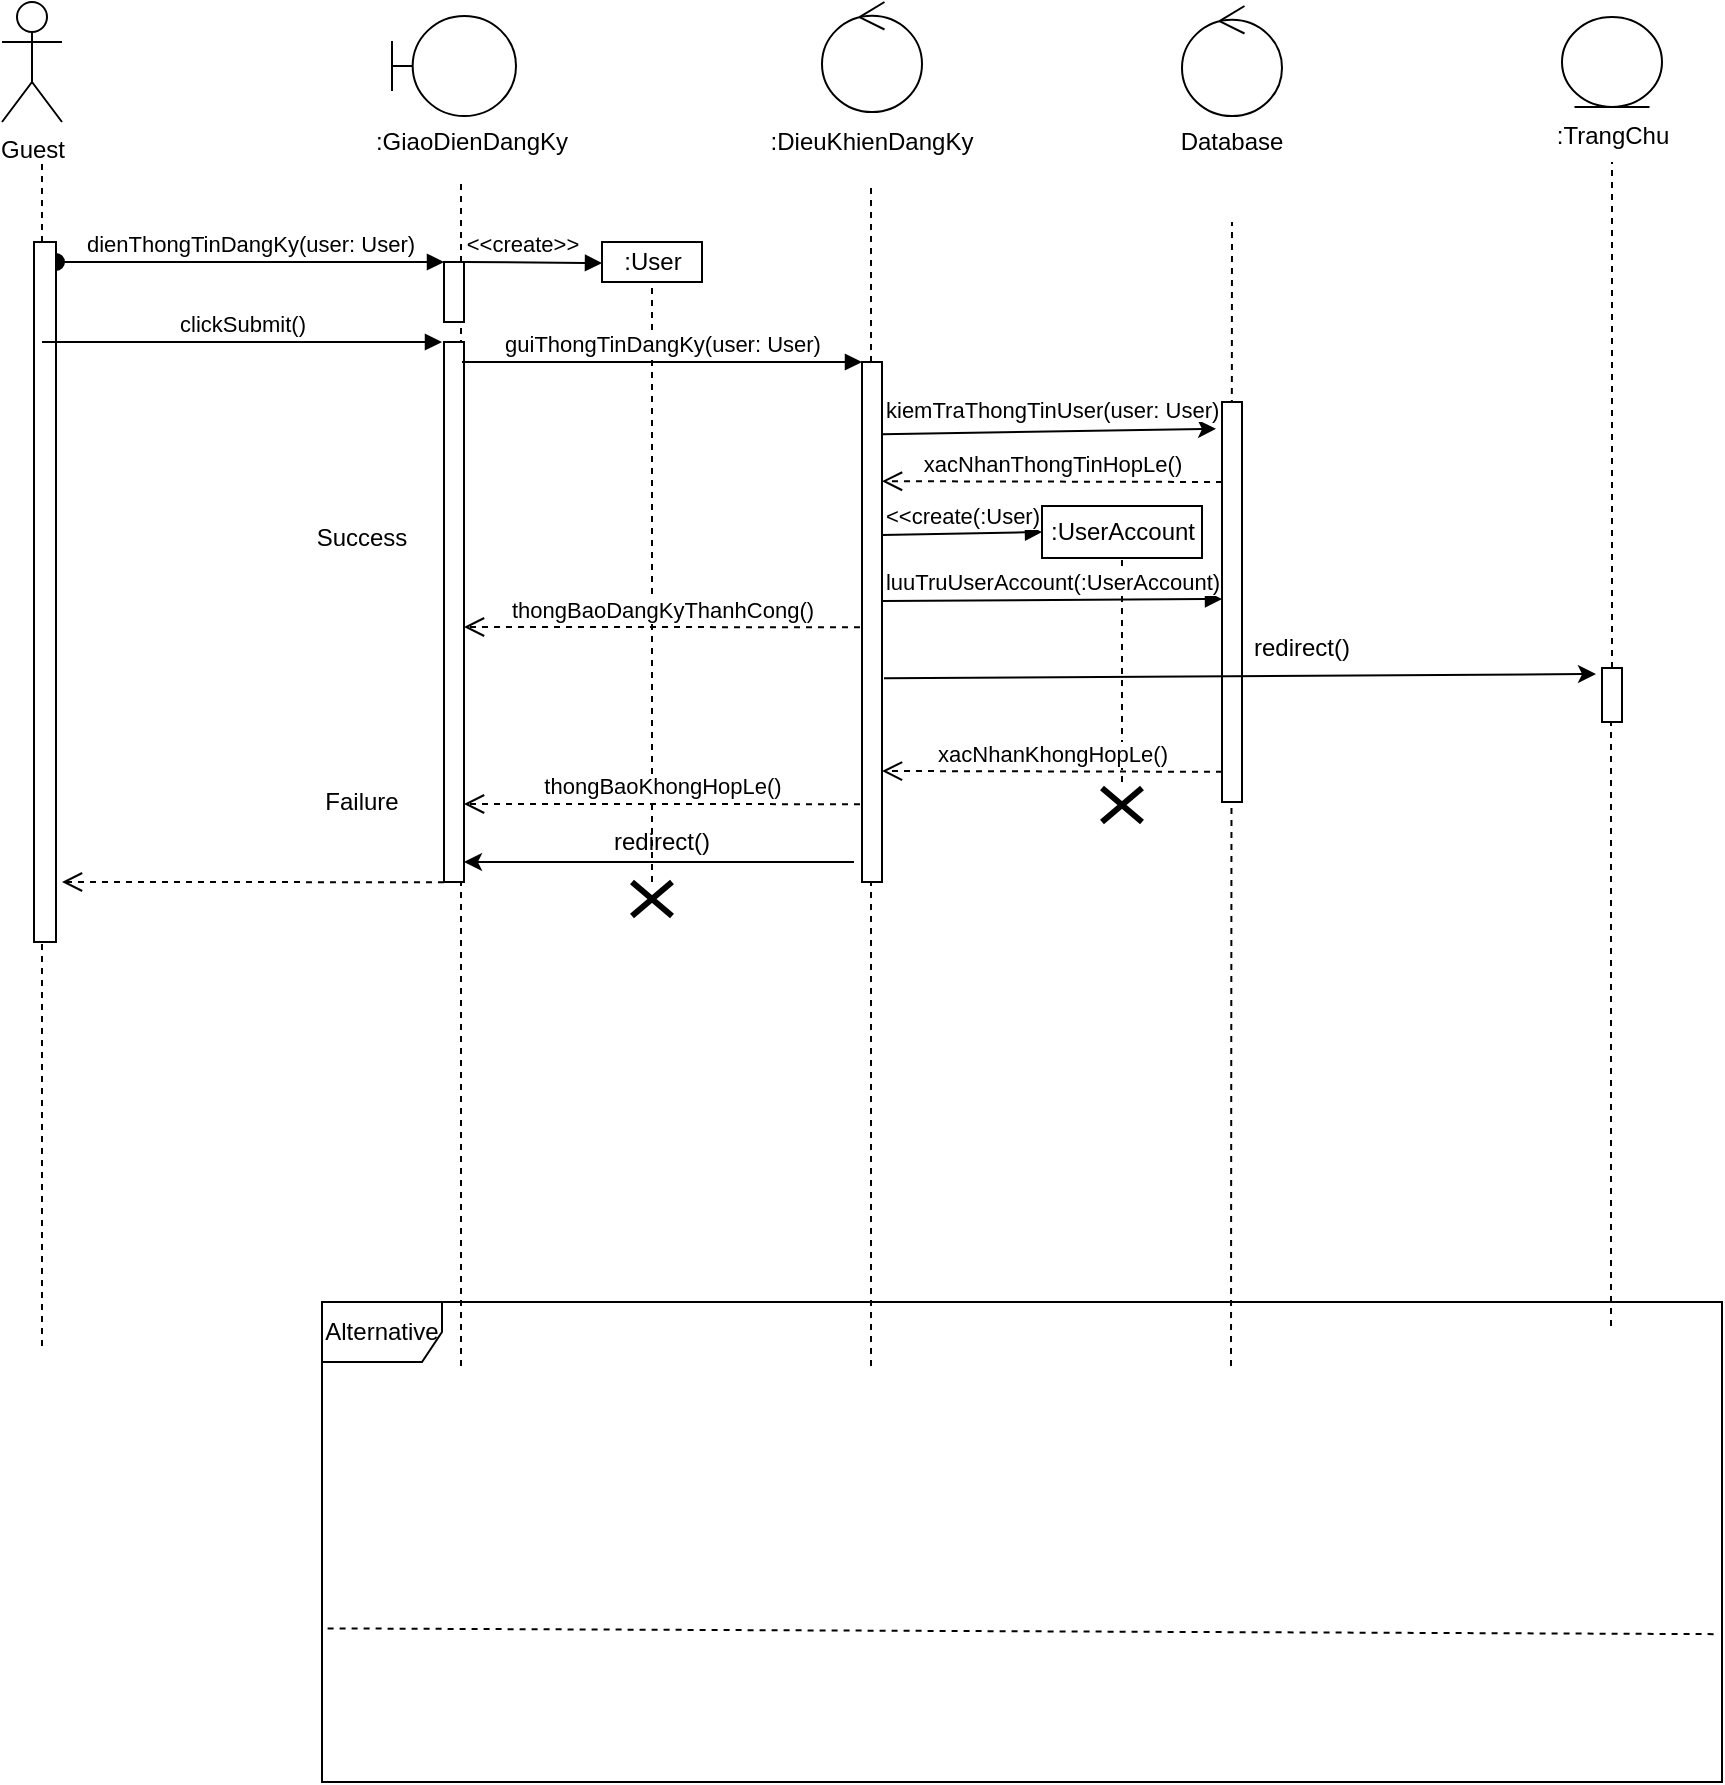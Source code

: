 <mxfile version="13.9.2" type="github">
  <diagram id="Mi9xJWpBx_9w5uoCApjv" name="Page-1">
    <mxGraphModel dx="1036" dy="462" grid="1" gridSize="10" guides="1" tooltips="1" connect="1" arrows="1" fold="1" page="1" pageScale="1" pageWidth="850" pageHeight="1100" math="0" shadow="0">
      <root>
        <mxCell id="0" />
        <mxCell id="1" parent="0" />
        <mxCell id="ChHka1Q7cJeoMfEFUiVF-15" value="" style="endArrow=none;dashed=1;html=1;entryX=0.5;entryY=1;entryDx=0;entryDy=0;" edge="1" parent="1" target="g6qYfJalkcrM1z8YLCrI-48">
          <mxGeometry width="50" height="50" relative="1" as="geometry">
            <mxPoint x="630" y="430" as="sourcePoint" />
            <mxPoint x="405" y="190" as="targetPoint" />
          </mxGeometry>
        </mxCell>
        <mxCell id="ChHka1Q7cJeoMfEFUiVF-12" value="" style="endArrow=none;dashed=1;html=1;entryX=0.5;entryY=1;entryDx=0;entryDy=0;" edge="1" parent="1" source="ChHka1Q7cJeoMfEFUiVF-13" target="g6qYfJalkcrM1z8YLCrI-30">
          <mxGeometry width="50" height="50" relative="1" as="geometry">
            <mxPoint x="395" y="370" as="sourcePoint" />
            <mxPoint x="410" y="270" as="targetPoint" />
          </mxGeometry>
        </mxCell>
        <mxCell id="g6qYfJalkcrM1z8YLCrI-1" value="Guest" style="shape=umlActor;verticalLabelPosition=bottom;verticalAlign=top;html=1;outlineConnect=0;" parent="1" vertex="1">
          <mxGeometry x="70" y="40" width="30" height="60" as="geometry" />
        </mxCell>
        <mxCell id="g6qYfJalkcrM1z8YLCrI-2" value="" style="endArrow=none;dashed=1;html=1;" parent="1" source="g6qYfJalkcrM1z8YLCrI-19" edge="1">
          <mxGeometry width="50" height="50" relative="1" as="geometry">
            <mxPoint x="90" y="712" as="sourcePoint" />
            <mxPoint x="90" y="120" as="targetPoint" />
          </mxGeometry>
        </mxCell>
        <mxCell id="g6qYfJalkcrM1z8YLCrI-3" value="" style="shape=umlBoundary;whiteSpace=wrap;html=1;" parent="1" vertex="1">
          <mxGeometry x="265" y="47" width="62" height="50" as="geometry" />
        </mxCell>
        <mxCell id="g6qYfJalkcrM1z8YLCrI-4" value="" style="ellipse;shape=umlControl;whiteSpace=wrap;html=1;" parent="1" vertex="1">
          <mxGeometry x="480" y="40" width="50" height="55" as="geometry" />
        </mxCell>
        <mxCell id="g6qYfJalkcrM1z8YLCrI-5" value="" style="ellipse;shape=umlEntity;whiteSpace=wrap;html=1;" parent="1" vertex="1">
          <mxGeometry x="850" y="47.5" width="50" height="45" as="geometry" />
        </mxCell>
        <mxCell id="g6qYfJalkcrM1z8YLCrI-6" value="" style="endArrow=none;dashed=1;html=1;" parent="1" edge="1">
          <mxGeometry width="50" height="50" relative="1" as="geometry">
            <mxPoint x="299.5" y="722" as="sourcePoint" />
            <mxPoint x="299.5" y="130" as="targetPoint" />
          </mxGeometry>
        </mxCell>
        <mxCell id="g6qYfJalkcrM1z8YLCrI-8" value=":GiaoDienDangKy" style="text;html=1;strokeColor=none;fillColor=none;align=center;verticalAlign=middle;whiteSpace=wrap;rounded=0;" parent="1" vertex="1">
          <mxGeometry x="280" y="100" width="50" height="20" as="geometry" />
        </mxCell>
        <mxCell id="g6qYfJalkcrM1z8YLCrI-9" value=":DieuKhienDangKy" style="text;html=1;strokeColor=none;fillColor=none;align=center;verticalAlign=middle;whiteSpace=wrap;rounded=0;" parent="1" vertex="1">
          <mxGeometry x="485" y="100" width="40" height="20" as="geometry" />
        </mxCell>
        <mxCell id="g6qYfJalkcrM1z8YLCrI-11" value="" style="ellipse;shape=umlControl;whiteSpace=wrap;html=1;" parent="1" vertex="1">
          <mxGeometry x="660" y="42" width="50" height="55" as="geometry" />
        </mxCell>
        <mxCell id="g6qYfJalkcrM1z8YLCrI-12" value="Database" style="text;html=1;strokeColor=none;fillColor=none;align=center;verticalAlign=middle;whiteSpace=wrap;rounded=0;" parent="1" vertex="1">
          <mxGeometry x="665" y="100" width="40" height="20" as="geometry" />
        </mxCell>
        <mxCell id="g6qYfJalkcrM1z8YLCrI-13" value=":TrangChu" style="text;html=1;strokeColor=none;fillColor=none;align=center;verticalAlign=middle;whiteSpace=wrap;rounded=0;" parent="1" vertex="1">
          <mxGeometry x="837.5" y="97" width="75" height="20" as="geometry" />
        </mxCell>
        <mxCell id="g6qYfJalkcrM1z8YLCrI-14" value="" style="endArrow=none;dashed=1;html=1;" parent="1" source="g6qYfJalkcrM1z8YLCrI-27" edge="1">
          <mxGeometry width="50" height="50" relative="1" as="geometry">
            <mxPoint x="504.5" y="722" as="sourcePoint" />
            <mxPoint x="504.5" y="130" as="targetPoint" />
          </mxGeometry>
        </mxCell>
        <mxCell id="g6qYfJalkcrM1z8YLCrI-16" value="" style="endArrow=none;dashed=1;html=1;" parent="1" edge="1">
          <mxGeometry width="50" height="50" relative="1" as="geometry">
            <mxPoint x="684.5" y="722" as="sourcePoint" />
            <mxPoint x="685" y="150" as="targetPoint" />
          </mxGeometry>
        </mxCell>
        <mxCell id="g6qYfJalkcrM1z8YLCrI-17" value="" style="html=1;points=[];perimeter=orthogonalPerimeter;" parent="1" vertex="1">
          <mxGeometry x="291" y="170" width="10" height="30" as="geometry" />
        </mxCell>
        <mxCell id="g6qYfJalkcrM1z8YLCrI-18" value="dienThongTinDangKy(user: User)" style="html=1;verticalAlign=bottom;startArrow=oval;endArrow=block;startSize=8;" parent="1" source="g6qYfJalkcrM1z8YLCrI-19" target="g6qYfJalkcrM1z8YLCrI-17" edge="1">
          <mxGeometry relative="1" as="geometry">
            <mxPoint x="100" y="210" as="sourcePoint" />
            <Array as="points">
              <mxPoint x="130" y="170" />
            </Array>
          </mxGeometry>
        </mxCell>
        <mxCell id="g6qYfJalkcrM1z8YLCrI-19" value="" style="html=1;points=[];perimeter=orthogonalPerimeter;" parent="1" vertex="1">
          <mxGeometry x="86" y="160" width="11" height="350" as="geometry" />
        </mxCell>
        <mxCell id="g6qYfJalkcrM1z8YLCrI-20" value="" style="endArrow=none;dashed=1;html=1;" parent="1" target="g6qYfJalkcrM1z8YLCrI-19" edge="1">
          <mxGeometry width="50" height="50" relative="1" as="geometry">
            <mxPoint x="90" y="712" as="sourcePoint" />
            <mxPoint x="90" y="120" as="targetPoint" />
          </mxGeometry>
        </mxCell>
        <mxCell id="g6qYfJalkcrM1z8YLCrI-21" value="clickSubmit()" style="html=1;verticalAlign=bottom;endArrow=block;" parent="1" edge="1">
          <mxGeometry width="80" relative="1" as="geometry">
            <mxPoint x="90" y="210" as="sourcePoint" />
            <mxPoint x="290" y="210" as="targetPoint" />
          </mxGeometry>
        </mxCell>
        <mxCell id="g6qYfJalkcrM1z8YLCrI-23" value="" style="html=1;points=[];perimeter=orthogonalPerimeter;" parent="1" vertex="1">
          <mxGeometry x="291" y="210" width="10" height="270" as="geometry" />
        </mxCell>
        <mxCell id="g6qYfJalkcrM1z8YLCrI-26" value="guiThongTinDangKy(user: User)" style="html=1;verticalAlign=bottom;endArrow=block;" parent="1" edge="1">
          <mxGeometry width="80" relative="1" as="geometry">
            <mxPoint x="300" y="220" as="sourcePoint" />
            <mxPoint x="500" y="220" as="targetPoint" />
          </mxGeometry>
        </mxCell>
        <mxCell id="g6qYfJalkcrM1z8YLCrI-27" value="" style="html=1;points=[];perimeter=orthogonalPerimeter;" parent="1" vertex="1">
          <mxGeometry x="500" y="220" width="10" height="260" as="geometry" />
        </mxCell>
        <mxCell id="g6qYfJalkcrM1z8YLCrI-28" value="" style="endArrow=none;dashed=1;html=1;" parent="1" target="g6qYfJalkcrM1z8YLCrI-27" edge="1">
          <mxGeometry width="50" height="50" relative="1" as="geometry">
            <mxPoint x="504.5" y="722" as="sourcePoint" />
            <mxPoint x="504.5" y="130" as="targetPoint" />
          </mxGeometry>
        </mxCell>
        <mxCell id="g6qYfJalkcrM1z8YLCrI-29" value="&amp;lt;&amp;lt;create&amp;gt;&amp;gt;" style="html=1;verticalAlign=bottom;endArrow=block;" parent="1" edge="1">
          <mxGeometry x="-0.159" width="80" relative="1" as="geometry">
            <mxPoint x="301" y="170" as="sourcePoint" />
            <mxPoint x="370" y="170.5" as="targetPoint" />
            <mxPoint as="offset" />
          </mxGeometry>
        </mxCell>
        <mxCell id="g6qYfJalkcrM1z8YLCrI-30" value=":User" style="html=1;" parent="1" vertex="1">
          <mxGeometry x="370" y="160" width="50" height="20" as="geometry" />
        </mxCell>
        <mxCell id="g6qYfJalkcrM1z8YLCrI-31" value="" style="html=1;points=[];perimeter=orthogonalPerimeter;" parent="1" vertex="1">
          <mxGeometry x="680" y="240" width="10" height="200" as="geometry" />
        </mxCell>
        <mxCell id="g6qYfJalkcrM1z8YLCrI-38" value="xacNhanThongTinHopLe()" style="html=1;verticalAlign=bottom;endArrow=open;dashed=1;endSize=8;entryX=1.2;entryY=0.282;entryDx=0;entryDy=0;entryPerimeter=0;" parent="1" edge="1">
          <mxGeometry relative="1" as="geometry">
            <mxPoint x="510" y="279.6" as="targetPoint" />
            <mxPoint x="680" y="280" as="sourcePoint" />
          </mxGeometry>
        </mxCell>
        <mxCell id="g6qYfJalkcrM1z8YLCrI-39" value="thongBaoDangKyThanhCong()" style="html=1;verticalAlign=bottom;endArrow=open;dashed=1;endSize=8;entryX=1.2;entryY=0.282;entryDx=0;entryDy=0;entryPerimeter=0;exitX=-0.1;exitY=0.267;exitDx=0;exitDy=0;exitPerimeter=0;" parent="1" edge="1">
          <mxGeometry relative="1" as="geometry">
            <mxPoint x="301" y="352.5" as="targetPoint" />
            <mxPoint x="499" y="352.6" as="sourcePoint" />
          </mxGeometry>
        </mxCell>
        <mxCell id="g6qYfJalkcrM1z8YLCrI-41" value="xacNhanKhongHopLe()" style="html=1;verticalAlign=bottom;endArrow=open;dashed=1;endSize=8;entryX=1.2;entryY=0.282;entryDx=0;entryDy=0;entryPerimeter=0;" parent="1" edge="1">
          <mxGeometry relative="1" as="geometry">
            <mxPoint x="510" y="424.5" as="targetPoint" />
            <mxPoint x="680" y="424.9" as="sourcePoint" />
          </mxGeometry>
        </mxCell>
        <mxCell id="g6qYfJalkcrM1z8YLCrI-42" value="thongBaoKhongHopLe()" style="html=1;verticalAlign=bottom;endArrow=open;dashed=1;endSize=8;entryX=1.2;entryY=0.282;entryDx=0;entryDy=0;entryPerimeter=0;exitX=-0.1;exitY=0.364;exitDx=0;exitDy=0;exitPerimeter=0;" parent="1" edge="1">
          <mxGeometry relative="1" as="geometry">
            <mxPoint x="301" y="441.0" as="targetPoint" />
            <mxPoint x="499" y="441.08" as="sourcePoint" />
          </mxGeometry>
        </mxCell>
        <mxCell id="g6qYfJalkcrM1z8YLCrI-43" value="&amp;lt;&amp;lt;create(:User)" style="html=1;verticalAlign=bottom;endArrow=block;entryX=0;entryY=0.5;entryDx=0;entryDy=0;" parent="1" target="g6qYfJalkcrM1z8YLCrI-48" edge="1">
          <mxGeometry width="80" relative="1" as="geometry">
            <mxPoint x="510" y="306.5" as="sourcePoint" />
            <mxPoint x="580" y="306.5" as="targetPoint" />
          </mxGeometry>
        </mxCell>
        <mxCell id="g6qYfJalkcrM1z8YLCrI-44" value="Alternative" style="shape=umlFrame;whiteSpace=wrap;html=1;" parent="1" vertex="1">
          <mxGeometry x="230" y="690" width="700" height="240" as="geometry" />
        </mxCell>
        <mxCell id="g6qYfJalkcrM1z8YLCrI-48" value=":UserAccount" style="html=1;" parent="1" vertex="1">
          <mxGeometry x="590" y="292" width="80" height="26" as="geometry" />
        </mxCell>
        <mxCell id="g6qYfJalkcrM1z8YLCrI-53" value="" style="endArrow=none;dashed=1;html=1;" parent="1" source="g6qYfJalkcrM1z8YLCrI-54" edge="1">
          <mxGeometry width="50" height="50" relative="1" as="geometry">
            <mxPoint x="874.5" y="702" as="sourcePoint" />
            <mxPoint x="875" y="120" as="targetPoint" />
          </mxGeometry>
        </mxCell>
        <mxCell id="g6qYfJalkcrM1z8YLCrI-54" value="" style="html=1;points=[];perimeter=orthogonalPerimeter;" parent="1" vertex="1">
          <mxGeometry x="870" y="373" width="10" height="27" as="geometry" />
        </mxCell>
        <mxCell id="g6qYfJalkcrM1z8YLCrI-55" value="" style="endArrow=none;dashed=1;html=1;" parent="1" target="g6qYfJalkcrM1z8YLCrI-54" edge="1">
          <mxGeometry width="50" height="50" relative="1" as="geometry">
            <mxPoint x="874.5" y="702" as="sourcePoint" />
            <mxPoint x="874.5" y="110" as="targetPoint" />
          </mxGeometry>
        </mxCell>
        <mxCell id="g6qYfJalkcrM1z8YLCrI-60" value="luuTruUserAccount(:UserAccount)" style="html=1;verticalAlign=bottom;endArrow=block;" parent="1" edge="1">
          <mxGeometry width="80" relative="1" as="geometry">
            <mxPoint x="510" y="339.5" as="sourcePoint" />
            <mxPoint x="680" y="338.5" as="targetPoint" />
          </mxGeometry>
        </mxCell>
        <mxCell id="g6qYfJalkcrM1z8YLCrI-63" value="" style="endArrow=none;dashed=1;html=1;exitX=0.004;exitY=0.68;exitDx=0;exitDy=0;exitPerimeter=0;entryX=0.998;entryY=0.692;entryDx=0;entryDy=0;entryPerimeter=0;" parent="1" source="g6qYfJalkcrM1z8YLCrI-44" edge="1" target="g6qYfJalkcrM1z8YLCrI-44">
          <mxGeometry width="50" height="50" relative="1" as="geometry">
            <mxPoint x="280" y="420" as="sourcePoint" />
            <mxPoint x="780" y="400" as="targetPoint" />
          </mxGeometry>
        </mxCell>
        <mxCell id="g6qYfJalkcrM1z8YLCrI-64" value="Success" style="text;html=1;strokeColor=none;fillColor=none;align=center;verticalAlign=middle;whiteSpace=wrap;rounded=0;" parent="1" vertex="1">
          <mxGeometry x="230" y="298" width="40" height="20" as="geometry" />
        </mxCell>
        <mxCell id="g6qYfJalkcrM1z8YLCrI-65" value="Failure" style="text;html=1;strokeColor=none;fillColor=none;align=center;verticalAlign=middle;whiteSpace=wrap;rounded=0;" parent="1" vertex="1">
          <mxGeometry x="230" y="430" width="40" height="20" as="geometry" />
        </mxCell>
        <mxCell id="ChHka1Q7cJeoMfEFUiVF-1" value="" style="endArrow=classic;html=1;entryX=-0.3;entryY=0.067;entryDx=0;entryDy=0;entryPerimeter=0;exitX=1;exitY=0.139;exitDx=0;exitDy=0;exitPerimeter=0;" edge="1" parent="1" source="g6qYfJalkcrM1z8YLCrI-27" target="g6qYfJalkcrM1z8YLCrI-31">
          <mxGeometry width="50" height="50" relative="1" as="geometry">
            <mxPoint x="500" y="320" as="sourcePoint" />
            <mxPoint x="550" y="270" as="targetPoint" />
          </mxGeometry>
        </mxCell>
        <mxCell id="ChHka1Q7cJeoMfEFUiVF-3" value="&lt;meta charset=&quot;utf-8&quot;&gt;&lt;span style=&quot;color: rgb(0, 0, 0); font-family: helvetica; font-size: 11px; font-style: normal; font-weight: 400; letter-spacing: normal; text-align: center; text-indent: 0px; text-transform: none; word-spacing: 0px; background-color: rgb(255, 255, 255); display: inline; float: none;&quot;&gt;kiemTraThongTinUser(user: User)&lt;/span&gt;" style="text;whiteSpace=wrap;html=1;" vertex="1" parent="1">
          <mxGeometry x="510" y="230" width="190" height="30" as="geometry" />
        </mxCell>
        <mxCell id="ChHka1Q7cJeoMfEFUiVF-4" value="" style="endArrow=classic;html=1;exitX=1.1;exitY=0.608;exitDx=0;exitDy=0;exitPerimeter=0;" edge="1" parent="1" source="g6qYfJalkcrM1z8YLCrI-27">
          <mxGeometry width="50" height="50" relative="1" as="geometry">
            <mxPoint x="630" y="420" as="sourcePoint" />
            <mxPoint x="867" y="376" as="targetPoint" />
          </mxGeometry>
        </mxCell>
        <mxCell id="ChHka1Q7cJeoMfEFUiVF-5" value="redirect()" style="text;html=1;strokeColor=none;fillColor=none;align=center;verticalAlign=middle;whiteSpace=wrap;rounded=0;" vertex="1" parent="1">
          <mxGeometry x="700" y="353" width="40" height="20" as="geometry" />
        </mxCell>
        <mxCell id="ChHka1Q7cJeoMfEFUiVF-7" value="" style="endArrow=classic;html=1;" edge="1" parent="1" target="g6qYfJalkcrM1z8YLCrI-23">
          <mxGeometry width="50" height="50" relative="1" as="geometry">
            <mxPoint x="496" y="470" as="sourcePoint" />
            <mxPoint x="877" y="386" as="targetPoint" />
          </mxGeometry>
        </mxCell>
        <mxCell id="ChHka1Q7cJeoMfEFUiVF-8" value="redirect()" style="text;html=1;strokeColor=none;fillColor=none;align=center;verticalAlign=middle;whiteSpace=wrap;rounded=0;" vertex="1" parent="1">
          <mxGeometry x="380" y="450" width="40" height="20" as="geometry" />
        </mxCell>
        <mxCell id="ChHka1Q7cJeoMfEFUiVF-13" value="" style="shape=umlDestroy;whiteSpace=wrap;html=1;strokeWidth=3;" vertex="1" parent="1">
          <mxGeometry x="385" y="480" width="20" height="17" as="geometry" />
        </mxCell>
        <mxCell id="ChHka1Q7cJeoMfEFUiVF-14" value="" style="shape=umlDestroy;whiteSpace=wrap;html=1;strokeWidth=3;" vertex="1" parent="1">
          <mxGeometry x="620" y="433" width="20" height="17" as="geometry" />
        </mxCell>
        <mxCell id="ChHka1Q7cJeoMfEFUiVF-16" value="" style="html=1;verticalAlign=bottom;endArrow=open;dashed=1;endSize=8;exitX=-0.1;exitY=0.267;exitDx=0;exitDy=0;exitPerimeter=0;" edge="1" parent="1">
          <mxGeometry relative="1" as="geometry">
            <mxPoint x="100" y="480" as="targetPoint" />
            <mxPoint x="291" y="480.1" as="sourcePoint" />
          </mxGeometry>
        </mxCell>
      </root>
    </mxGraphModel>
  </diagram>
</mxfile>
